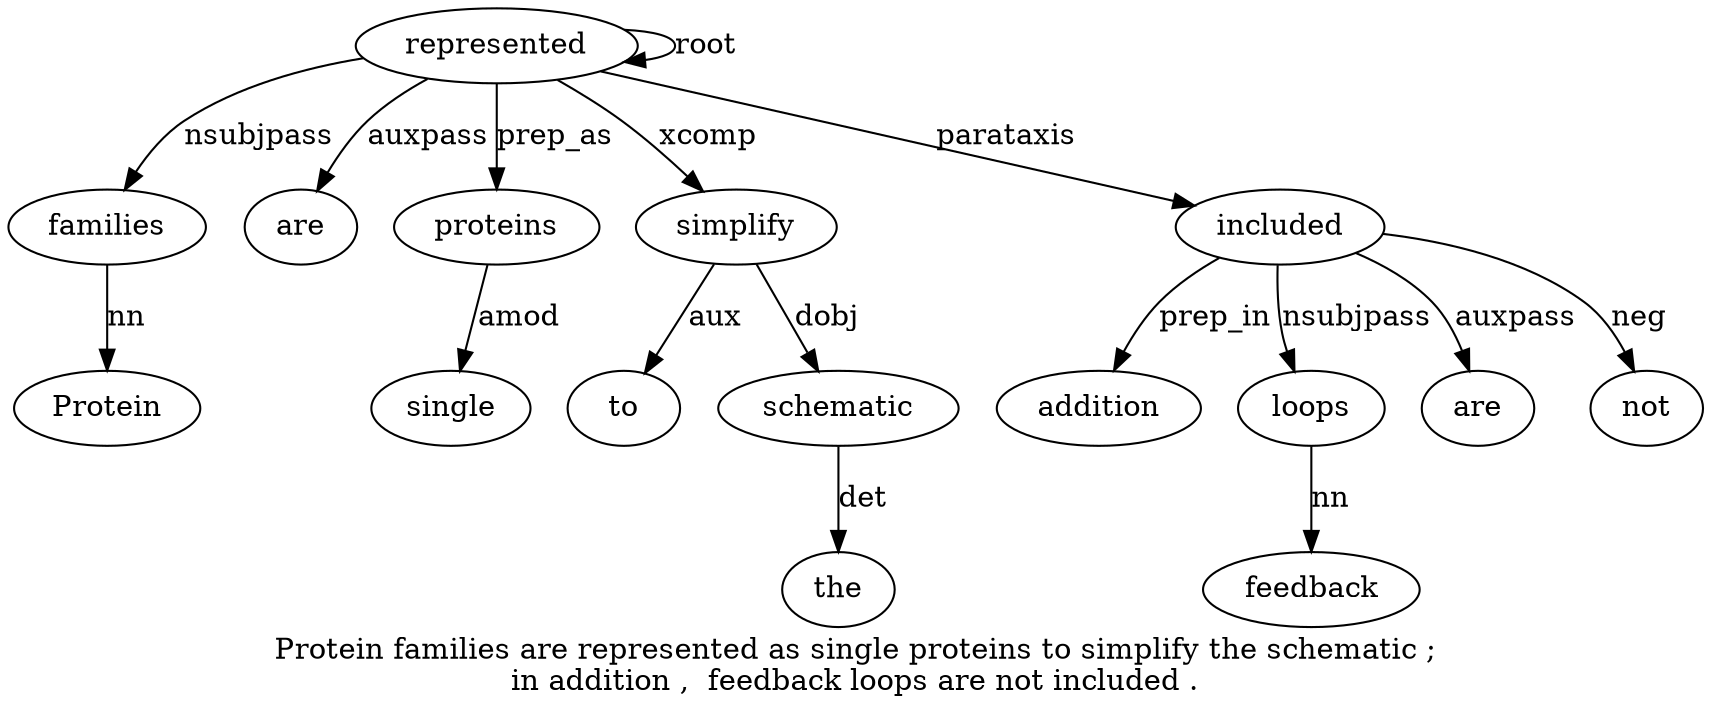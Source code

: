 digraph "Protein families are represented as single proteins to simplify the schematic ; in addition ,  feedback loops are not included ." {
label="Protein families are represented as single proteins to simplify the schematic ;
in addition ,  feedback loops are not included .";
families2 [style=filled, fillcolor=white, label=families];
Protein1 [style=filled, fillcolor=white, label=Protein];
families2 -> Protein1  [label=nn];
represented4 [style=filled, fillcolor=white, label=represented];
represented4 -> families2  [label=nsubjpass];
are3 [style=filled, fillcolor=white, label=are];
represented4 -> are3  [label=auxpass];
represented4 -> represented4  [label=root];
proteins7 [style=filled, fillcolor=white, label=proteins];
single6 [style=filled, fillcolor=white, label=single];
proteins7 -> single6  [label=amod];
represented4 -> proteins7  [label=prep_as];
simplify9 [style=filled, fillcolor=white, label=simplify];
to8 [style=filled, fillcolor=white, label=to];
simplify9 -> to8  [label=aux];
represented4 -> simplify9  [label=xcomp];
schematic11 [style=filled, fillcolor=white, label=schematic];
the10 [style=filled, fillcolor=white, label=the];
schematic11 -> the10  [label=det];
simplify9 -> schematic11  [label=dobj];
included20 [style=filled, fillcolor=white, label=included];
addition14 [style=filled, fillcolor=white, label=addition];
included20 -> addition14  [label=prep_in];
loops17 [style=filled, fillcolor=white, label=loops];
feedback16 [style=filled, fillcolor=white, label=feedback];
loops17 -> feedback16  [label=nn];
included20 -> loops17  [label=nsubjpass];
are18 [style=filled, fillcolor=white, label=are];
included20 -> are18  [label=auxpass];
not19 [style=filled, fillcolor=white, label=not];
included20 -> not19  [label=neg];
represented4 -> included20  [label=parataxis];
}
